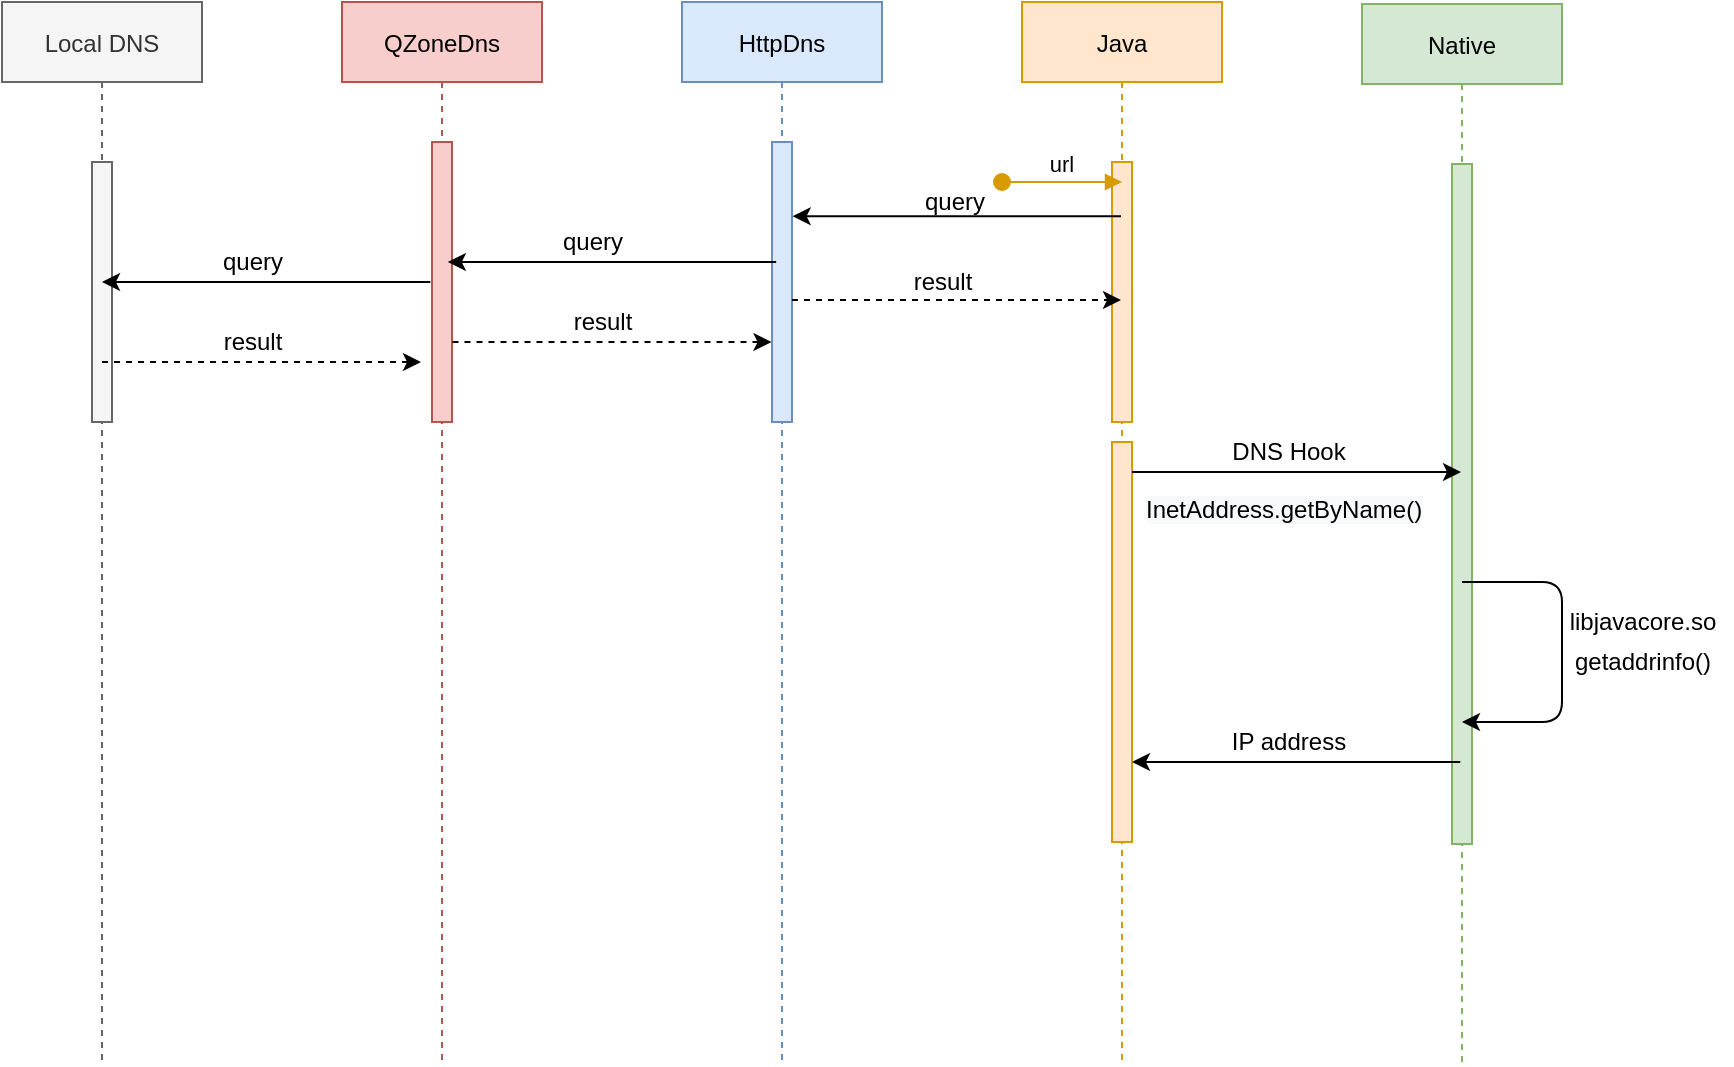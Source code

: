<mxfile version="14.9.9" type="github">
  <diagram id="kgpKYQtTHZ0yAKxKKP6v" name="Page-1">
    <mxGraphModel dx="2275" dy="752" grid="1" gridSize="10" guides="1" tooltips="1" connect="1" arrows="1" fold="1" page="1" pageScale="1" pageWidth="850" pageHeight="1100" math="0" shadow="0">
      <root>
        <mxCell id="0" />
        <mxCell id="1" parent="0" />
        <mxCell id="3nuBFxr9cyL0pnOWT2aG-5" value="Local DNS" style="shape=umlLifeline;perimeter=lifelinePerimeter;container=1;collapsible=0;recursiveResize=0;rounded=0;shadow=0;strokeWidth=1;fillColor=#f5f5f5;strokeColor=#666666;fontColor=#333333;" parent="1" vertex="1">
          <mxGeometry x="-60" y="80" width="100" height="530" as="geometry" />
        </mxCell>
        <mxCell id="3nuBFxr9cyL0pnOWT2aG-6" value="" style="points=[];perimeter=orthogonalPerimeter;rounded=0;shadow=0;strokeWidth=1;fillColor=#f5f5f5;strokeColor=#666666;fontColor=#333333;" parent="3nuBFxr9cyL0pnOWT2aG-5" vertex="1">
          <mxGeometry x="45" y="80" width="10" height="130" as="geometry" />
        </mxCell>
        <mxCell id="GZV1444q37HDeZcuNs62-1" value="Java" style="shape=umlLifeline;perimeter=lifelinePerimeter;container=1;collapsible=0;recursiveResize=0;rounded=0;shadow=0;strokeWidth=1;fillColor=#ffe6cc;strokeColor=#d79b00;" vertex="1" parent="1">
          <mxGeometry x="450" y="80" width="100" height="530" as="geometry" />
        </mxCell>
        <mxCell id="GZV1444q37HDeZcuNs62-2" value="" style="points=[];perimeter=orthogonalPerimeter;rounded=0;shadow=0;strokeWidth=1;fillColor=#ffe6cc;strokeColor=#d79b00;" vertex="1" parent="GZV1444q37HDeZcuNs62-1">
          <mxGeometry x="45" y="80" width="10" height="130" as="geometry" />
        </mxCell>
        <mxCell id="GZV1444q37HDeZcuNs62-3" value="Native" style="shape=umlLifeline;perimeter=lifelinePerimeter;container=1;collapsible=0;recursiveResize=0;rounded=0;shadow=0;strokeWidth=1;fillColor=#d5e8d4;strokeColor=#82b366;" vertex="1" parent="1">
          <mxGeometry x="620" y="81" width="100" height="530" as="geometry" />
        </mxCell>
        <mxCell id="GZV1444q37HDeZcuNs62-4" value="" style="points=[];perimeter=orthogonalPerimeter;rounded=0;shadow=0;strokeWidth=1;fillColor=#d5e8d4;strokeColor=#82b366;" vertex="1" parent="GZV1444q37HDeZcuNs62-3">
          <mxGeometry x="45" y="80" width="10" height="340" as="geometry" />
        </mxCell>
        <mxCell id="GZV1444q37HDeZcuNs62-5" value="HttpDns" style="shape=umlLifeline;perimeter=lifelinePerimeter;container=1;collapsible=0;recursiveResize=0;rounded=0;shadow=0;strokeWidth=1;fillColor=#dae8fc;strokeColor=#6c8ebf;" vertex="1" parent="1">
          <mxGeometry x="280" y="80" width="100" height="530" as="geometry" />
        </mxCell>
        <mxCell id="GZV1444q37HDeZcuNs62-6" value="" style="points=[];perimeter=orthogonalPerimeter;rounded=0;shadow=0;strokeWidth=1;fillColor=#dae8fc;strokeColor=#6c8ebf;" vertex="1" parent="GZV1444q37HDeZcuNs62-5">
          <mxGeometry x="45" y="70" width="10" height="140" as="geometry" />
        </mxCell>
        <mxCell id="GZV1444q37HDeZcuNs62-9" value="QZoneDns" style="shape=umlLifeline;perimeter=lifelinePerimeter;container=1;collapsible=0;recursiveResize=0;rounded=0;shadow=0;strokeWidth=1;fillColor=#f8cecc;strokeColor=#b85450;" vertex="1" parent="1">
          <mxGeometry x="110" y="80" width="100" height="530" as="geometry" />
        </mxCell>
        <mxCell id="GZV1444q37HDeZcuNs62-10" value="" style="points=[];perimeter=orthogonalPerimeter;rounded=0;shadow=0;strokeWidth=1;fillColor=#f8cecc;strokeColor=#b85450;" vertex="1" parent="GZV1444q37HDeZcuNs62-9">
          <mxGeometry x="45" y="70" width="10" height="140" as="geometry" />
        </mxCell>
        <mxCell id="GZV1444q37HDeZcuNs62-14" value="url" style="verticalAlign=bottom;startArrow=oval;endArrow=block;startSize=8;shadow=0;strokeWidth=1;fillColor=#ffe6cc;strokeColor=#d79b00;" edge="1" parent="1">
          <mxGeometry relative="1" as="geometry">
            <mxPoint x="440" y="170.0" as="sourcePoint" />
            <mxPoint x="500" y="170.0" as="targetPoint" />
          </mxGeometry>
        </mxCell>
        <mxCell id="GZV1444q37HDeZcuNs62-17" value="" style="endArrow=classic;html=1;entryX=1.034;entryY=0.265;entryDx=0;entryDy=0;entryPerimeter=0;" edge="1" parent="1" source="GZV1444q37HDeZcuNs62-1" target="GZV1444q37HDeZcuNs62-6">
          <mxGeometry width="50" height="50" relative="1" as="geometry">
            <mxPoint x="390" y="330" as="sourcePoint" />
            <mxPoint x="440" y="280" as="targetPoint" />
          </mxGeometry>
        </mxCell>
        <mxCell id="GZV1444q37HDeZcuNs62-18" value="query&lt;br&gt;" style="text;html=1;align=center;verticalAlign=middle;resizable=0;points=[];autosize=1;strokeColor=none;" vertex="1" parent="1">
          <mxGeometry x="391" y="170" width="50" height="20" as="geometry" />
        </mxCell>
        <mxCell id="GZV1444q37HDeZcuNs62-19" value="" style="endArrow=classic;html=1;entryX=1.034;entryY=0.265;entryDx=0;entryDy=0;entryPerimeter=0;" edge="1" parent="1">
          <mxGeometry width="50" height="50" relative="1" as="geometry">
            <mxPoint x="327.08" y="210.0" as="sourcePoint" />
            <mxPoint x="162.92" y="210.0" as="targetPoint" />
          </mxGeometry>
        </mxCell>
        <mxCell id="GZV1444q37HDeZcuNs62-21" value="query" style="text;html=1;align=center;verticalAlign=middle;resizable=0;points=[];autosize=1;strokeColor=none;" vertex="1" parent="1">
          <mxGeometry x="210" y="190" width="50" height="20" as="geometry" />
        </mxCell>
        <mxCell id="GZV1444q37HDeZcuNs62-22" value="" style="endArrow=classic;html=1;entryX=1.034;entryY=0.265;entryDx=0;entryDy=0;entryPerimeter=0;" edge="1" parent="1">
          <mxGeometry width="50" height="50" relative="1" as="geometry">
            <mxPoint x="154.16" y="220.0" as="sourcePoint" />
            <mxPoint x="-10" y="220.0" as="targetPoint" />
          </mxGeometry>
        </mxCell>
        <mxCell id="GZV1444q37HDeZcuNs62-23" value="query" style="text;html=1;align=center;verticalAlign=middle;resizable=0;points=[];autosize=1;strokeColor=none;" vertex="1" parent="1">
          <mxGeometry x="40" y="200" width="50" height="20" as="geometry" />
        </mxCell>
        <mxCell id="GZV1444q37HDeZcuNs62-24" value="" style="endArrow=classic;html=1;dashed=1;" edge="1" parent="1">
          <mxGeometry width="50" height="50" relative="1" as="geometry">
            <mxPoint x="335" y="229" as="sourcePoint" />
            <mxPoint x="499.5" y="229" as="targetPoint" />
          </mxGeometry>
        </mxCell>
        <mxCell id="GZV1444q37HDeZcuNs62-29" value="" style="endArrow=classic;html=1;dashed=1;" edge="1" parent="1">
          <mxGeometry width="50" height="50" relative="1" as="geometry">
            <mxPoint x="165.25" y="250.0" as="sourcePoint" />
            <mxPoint x="324.75" y="250.0" as="targetPoint" />
          </mxGeometry>
        </mxCell>
        <mxCell id="GZV1444q37HDeZcuNs62-30" value="" style="endArrow=classic;html=1;dashed=1;" edge="1" parent="1">
          <mxGeometry width="50" height="50" relative="1" as="geometry">
            <mxPoint x="-10" y="260.0" as="sourcePoint" />
            <mxPoint x="149.5" y="260.0" as="targetPoint" />
          </mxGeometry>
        </mxCell>
        <mxCell id="GZV1444q37HDeZcuNs62-31" value="result" style="text;html=1;align=center;verticalAlign=middle;resizable=0;points=[];autosize=1;strokeColor=none;" vertex="1" parent="1">
          <mxGeometry x="390" y="210" width="40" height="20" as="geometry" />
        </mxCell>
        <mxCell id="GZV1444q37HDeZcuNs62-32" value="result" style="text;html=1;align=center;verticalAlign=middle;resizable=0;points=[];autosize=1;strokeColor=none;" vertex="1" parent="1">
          <mxGeometry x="220" y="230" width="40" height="20" as="geometry" />
        </mxCell>
        <mxCell id="GZV1444q37HDeZcuNs62-33" value="result" style="text;html=1;align=center;verticalAlign=middle;resizable=0;points=[];autosize=1;strokeColor=none;" vertex="1" parent="1">
          <mxGeometry x="45" y="240" width="40" height="20" as="geometry" />
        </mxCell>
        <mxCell id="GZV1444q37HDeZcuNs62-35" value="" style="points=[];perimeter=orthogonalPerimeter;rounded=0;shadow=0;strokeWidth=1;fillColor=#ffe6cc;strokeColor=#d79b00;" vertex="1" parent="1">
          <mxGeometry x="495" y="300" width="10" height="200" as="geometry" />
        </mxCell>
        <mxCell id="GZV1444q37HDeZcuNs62-40" value="" style="endArrow=classic;html=1;" edge="1" parent="1">
          <mxGeometry width="50" height="50" relative="1" as="geometry">
            <mxPoint x="505" y="315" as="sourcePoint" />
            <mxPoint x="669.5" y="315" as="targetPoint" />
          </mxGeometry>
        </mxCell>
        <mxCell id="GZV1444q37HDeZcuNs62-42" value="DNS Hook" style="text;html=1;align=center;verticalAlign=middle;resizable=0;points=[];autosize=1;strokeColor=none;" vertex="1" parent="1">
          <mxGeometry x="548" y="295" width="70" height="20" as="geometry" />
        </mxCell>
        <mxCell id="GZV1444q37HDeZcuNs62-43" value="&lt;span style=&quot;color: rgb(0, 0, 0); font-family: helvetica; font-size: 12px; font-style: normal; font-weight: normal; letter-spacing: normal; text-align: center; text-indent: 0px; text-transform: none; word-spacing: 0px; background-color: rgb(248, 249, 250); text-decoration: none; display: inline; float: none;&quot;&gt;InetAddress.getByName()&lt;/span&gt;" style="text;whiteSpace=wrap;html=1;" vertex="1" parent="1">
          <mxGeometry x="510" y="320" width="160" height="30" as="geometry" />
        </mxCell>
        <mxCell id="GZV1444q37HDeZcuNs62-44" value="" style="endArrow=classic;html=1;edgeStyle=orthogonalEdgeStyle;" edge="1" parent="1">
          <mxGeometry width="50" height="50" relative="1" as="geometry">
            <mxPoint x="670" y="370" as="sourcePoint" />
            <mxPoint x="670" y="440" as="targetPoint" />
            <Array as="points">
              <mxPoint x="720" y="370" />
              <mxPoint x="720" y="440" />
            </Array>
          </mxGeometry>
        </mxCell>
        <mxCell id="GZV1444q37HDeZcuNs62-45" value="getaddrinfo()" style="text;html=1;align=center;verticalAlign=middle;resizable=0;points=[];autosize=1;strokeColor=none;" vertex="1" parent="1">
          <mxGeometry x="720" y="400" width="80" height="20" as="geometry" />
        </mxCell>
        <mxCell id="GZV1444q37HDeZcuNs62-46" value="libjavacore.so" style="text;html=1;align=center;verticalAlign=middle;resizable=0;points=[];autosize=1;strokeColor=none;" vertex="1" parent="1">
          <mxGeometry x="715" y="380" width="90" height="20" as="geometry" />
        </mxCell>
        <mxCell id="GZV1444q37HDeZcuNs62-47" value="" style="endArrow=classic;html=1;entryX=1.034;entryY=0.265;entryDx=0;entryDy=0;entryPerimeter=0;" edge="1" parent="1">
          <mxGeometry width="50" height="50" relative="1" as="geometry">
            <mxPoint x="669.16" y="460.0" as="sourcePoint" />
            <mxPoint x="505.0" y="460.0" as="targetPoint" />
          </mxGeometry>
        </mxCell>
        <mxCell id="GZV1444q37HDeZcuNs62-48" value="IP address" style="text;html=1;align=center;verticalAlign=middle;resizable=0;points=[];autosize=1;strokeColor=none;" vertex="1" parent="1">
          <mxGeometry x="548" y="440" width="70" height="20" as="geometry" />
        </mxCell>
      </root>
    </mxGraphModel>
  </diagram>
</mxfile>
